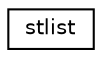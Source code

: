 digraph "Graphical Class Hierarchy"
{
  edge [fontname="Helvetica",fontsize="10",labelfontname="Helvetica",labelfontsize="10"];
  node [fontname="Helvetica",fontsize="10",shape=record];
  rankdir="LR";
  Node1 [label="stlist",height=0.2,width=0.4,color="black", fillcolor="white", style="filled",URL="$structstlist.html"];
}
